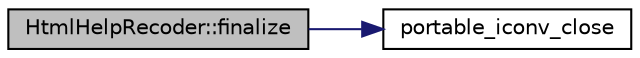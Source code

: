 digraph "HtmlHelpRecoder::finalize"
{
 // LATEX_PDF_SIZE
  edge [fontname="Helvetica",fontsize="10",labelfontname="Helvetica",labelfontsize="10"];
  node [fontname="Helvetica",fontsize="10",shape=record];
  rankdir="LR";
  Node1 [label="HtmlHelpRecoder::finalize",height=0.2,width=0.4,color="black", fillcolor="grey75", style="filled", fontcolor="black",tooltip=" "];
  Node1 -> Node2 [color="midnightblue",fontsize="10",style="solid",fontname="Helvetica"];
  Node2 [label="portable_iconv_close",height=0.2,width=0.4,color="black", fillcolor="white", style="filled",URL="$portable__c_8c.html#a3f98144680118aada1a93d2d4ba6173b",tooltip=" "];
}
